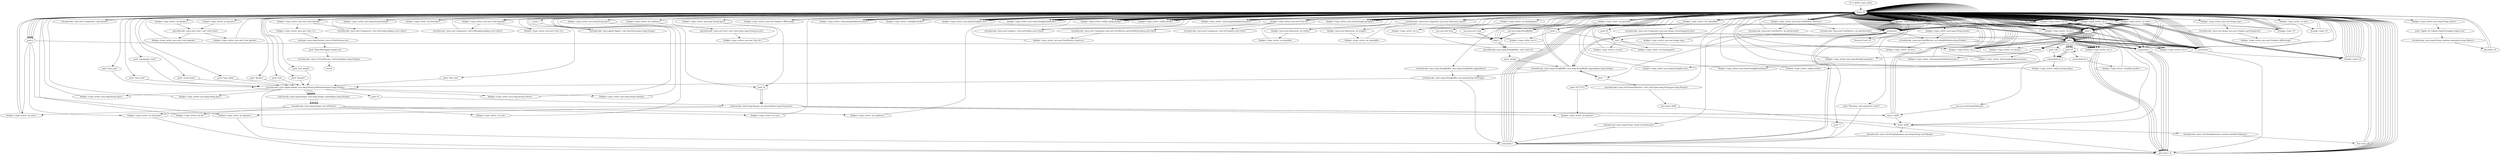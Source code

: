 digraph "" {
    "r0 := @this: type_writer"
    "load.r r0"
    "r0 := @this: type_writer"->"load.r r0";
    "load.r r0"->"load.r r0";
    "push \"bgcolor\""
    "load.r r0"->"push \"bgcolor\"";
    "virtualinvoke <java.applet.Applet: java.lang.String getParameter(java.lang.String)>"
    "push \"bgcolor\""->"virtualinvoke <java.applet.Applet: java.lang.String getParameter(java.lang.String)>";
    "fieldput <type_writer: java.lang.String bgcs>"
    "virtualinvoke <java.applet.Applet: java.lang.String getParameter(java.lang.String)>"->"fieldput <type_writer: java.lang.String bgcs>";
    "fieldput <type_writer: java.lang.String bgcs>"->"load.r r0";
    "load.r r0"->"load.r r0";
    "fieldget <type_writer: java.lang.String bgcs>"
    "load.r r0"->"fieldget <type_writer: java.lang.String bgcs>";
    "push 16"
    "fieldget <type_writer: java.lang.String bgcs>"->"push 16";
    "staticinvoke <java.lang.Integer: int parseInt(java.lang.String,int)>"
    "push 16"->"staticinvoke <java.lang.Integer: int parseInt(java.lang.String,int)>";
    "fieldput <type_writer: int bgcolor>"
    "staticinvoke <java.lang.Integer: int parseInt(java.lang.String,int)>"->"fieldput <type_writer: int bgcolor>";
    "goto load.r r0"
    "fieldput <type_writer: int bgcolor>"->"goto load.r r0";
    "goto load.r r0"->"load.r r0";
    "new java.awt.Color"
    "load.r r0"->"new java.awt.Color";
    "dup1.r"
    "new java.awt.Color"->"dup1.r";
    "dup1.r"->"load.r r0";
    "fieldget <type_writer: int bgcolor>"
    "load.r r0"->"fieldget <type_writer: int bgcolor>";
    "specialinvoke <java.awt.Color: void <init>(int)>"
    "fieldget <type_writer: int bgcolor>"->"specialinvoke <java.awt.Color: void <init>(int)>";
    "fieldput <type_writer: java.awt.Color bgrenk>"
    "specialinvoke <java.awt.Color: void <init>(int)>"->"fieldput <type_writer: java.awt.Color bgrenk>";
    "fieldput <type_writer: java.awt.Color bgrenk>"->"load.r r0";
    "load.r r0"->"load.r r0";
    "fieldget <type_writer: java.awt.Color bgrenk>"
    "load.r r0"->"fieldget <type_writer: java.awt.Color bgrenk>";
    "virtualinvoke <java.awt.Component: void setBackground(java.awt.Color)>"
    "fieldget <type_writer: java.awt.Color bgrenk>"->"virtualinvoke <java.awt.Component: void setBackground(java.awt.Color)>";
    "virtualinvoke <java.awt.Component: void setBackground(java.awt.Color)>"->"load.r r0";
    "virtualinvoke <java.awt.Component: void show()>"
    "load.r r0"->"virtualinvoke <java.awt.Component: void show()>";
    "virtualinvoke <java.awt.Component: void show()>"->"load.r r0";
    "push \"\""
    "load.r r0"->"push \"\"";
    "virtualinvoke <java.applet.Applet: void showStatus(java.lang.String)>"
    "push \"\""->"virtualinvoke <java.applet.Applet: void showStatus(java.lang.String)>";
    "virtualinvoke <java.applet.Applet: void showStatus(java.lang.String)>"->"load.r r0";
    "load.r r0"->"load.r r0";
    "push \"scroll_delay\""
    "load.r r0"->"push \"scroll_delay\"";
    "push \"scroll_delay\""->"virtualinvoke <java.applet.Applet: java.lang.String getParameter(java.lang.String)>";
    "staticinvoke <java.lang.Integer: java.lang.Integer valueOf(java.lang.String)>"
    "virtualinvoke <java.applet.Applet: java.lang.String getParameter(java.lang.String)>"->"staticinvoke <java.lang.Integer: java.lang.Integer valueOf(java.lang.String)>";
    "virtualinvoke <java.lang.Integer: int intValue()>"
    "staticinvoke <java.lang.Integer: java.lang.Integer valueOf(java.lang.String)>"->"virtualinvoke <java.lang.Integer: int intValue()>";
    "fieldput <type_writer: int dt>"
    "virtualinvoke <java.lang.Integer: int intValue()>"->"fieldput <type_writer: int dt>";
    "fieldput <type_writer: int dt>"->"load.r r0";
    "load.r r0"->"load.r r0";
    "push \"type_delay\""
    "load.r r0"->"push \"type_delay\"";
    "push \"type_delay\""->"virtualinvoke <java.applet.Applet: java.lang.String getParameter(java.lang.String)>";
    "virtualinvoke <java.applet.Applet: java.lang.String getParameter(java.lang.String)>"->"staticinvoke <java.lang.Integer: java.lang.Integer valueOf(java.lang.String)>";
    "staticinvoke <java.lang.Integer: java.lang.Integer valueOf(java.lang.String)>"->"virtualinvoke <java.lang.Integer: int intValue()>";
    "fieldput <type_writer: int tyd>"
    "virtualinvoke <java.lang.Integer: int intValue()>"->"fieldput <type_writer: int tyd>";
    "fieldput <type_writer: int tyd>"->"load.r r0";
    "load.r r0"->"load.r r0";
    "push \"fgcolor\""
    "load.r r0"->"push \"fgcolor\"";
    "push \"fgcolor\""->"virtualinvoke <java.applet.Applet: java.lang.String getParameter(java.lang.String)>";
    "fieldput <type_writer: java.lang.String fgcs>"
    "virtualinvoke <java.applet.Applet: java.lang.String getParameter(java.lang.String)>"->"fieldput <type_writer: java.lang.String fgcs>";
    "fieldput <type_writer: java.lang.String fgcs>"->"load.r r0";
    "load.r r0"->"load.r r0";
    "push \"info\""
    "load.r r0"->"push \"info\"";
    "push \"info\""->"virtualinvoke <java.applet.Applet: java.lang.String getParameter(java.lang.String)>";
    "fieldput <type_writer: java.lang.String infostr>"
    "virtualinvoke <java.applet.Applet: java.lang.String getParameter(java.lang.String)>"->"fieldput <type_writer: java.lang.String infostr>";
    "fieldput <type_writer: java.lang.String infostr>"->"load.r r0";
    "load.r r0"->"load.r r0";
    "fieldget <type_writer: java.lang.String fgcs>"
    "load.r r0"->"fieldget <type_writer: java.lang.String fgcs>";
    "fieldget <type_writer: java.lang.String fgcs>"->"push 16";
    "push 16"->"staticinvoke <java.lang.Integer: int parseInt(java.lang.String,int)>";
    "fieldput <type_writer: int fgcolor>"
    "staticinvoke <java.lang.Integer: int parseInt(java.lang.String,int)>"->"fieldput <type_writer: int fgcolor>";
    "fieldput <type_writer: int fgcolor>"->"goto load.r r0";
    "goto load.r r0"->"load.r r0";
    "load.r r0"->"new java.awt.Color";
    "new java.awt.Color"->"dup1.r";
    "dup1.r"->"load.r r0";
    "fieldget <type_writer: int fgcolor>"
    "load.r r0"->"fieldget <type_writer: int fgcolor>";
    "fieldget <type_writer: int fgcolor>"->"specialinvoke <java.awt.Color: void <init>(int)>";
    "fieldput <type_writer: java.awt.Color fgrenk>"
    "specialinvoke <java.awt.Color: void <init>(int)>"->"fieldput <type_writer: java.awt.Color fgrenk>";
    "fieldput <type_writer: java.awt.Color fgrenk>"->"load.r r0";
    "load.r r0"->"load.r r0";
    "fieldget <type_writer: java.awt.Color fgrenk>"
    "load.r r0"->"fieldget <type_writer: java.awt.Color fgrenk>";
    "virtualinvoke <java.awt.Component: void setForeground(java.awt.Color)>"
    "fieldget <type_writer: java.awt.Color fgrenk>"->"virtualinvoke <java.awt.Component: void setForeground(java.awt.Color)>";
    "virtualinvoke <java.awt.Component: void setForeground(java.awt.Color)>"->"load.r r0";
    "push 0"
    "load.r r0"->"push 0";
    "fieldput <type_writer: int adet>"
    "push 0"->"fieldput <type_writer: int adet>";
    "fieldput <type_writer: int adet>"->"load.r r0";
    "push 5"
    "load.r r0"->"push 5";
    "fieldput <type_writer: int x>"
    "push 5"->"fieldput <type_writer: int x>";
    "fieldput <type_writer: int x>"->"load.r r0";
    "load.r r0"->"load.r r0";
    "push \"line_height\""
    "load.r r0"->"push \"line_height\"";
    "push \"line_height\""->"virtualinvoke <java.applet.Applet: java.lang.String getParameter(java.lang.String)>";
    "virtualinvoke <java.applet.Applet: java.lang.String getParameter(java.lang.String)>"->"staticinvoke <java.lang.Integer: java.lang.Integer valueOf(java.lang.String)>";
    "staticinvoke <java.lang.Integer: java.lang.Integer valueOf(java.lang.String)>"->"virtualinvoke <java.lang.Integer: int intValue()>";
    "fieldput <type_writer: int ara>"
    "virtualinvoke <java.lang.Integer: int intValue()>"->"fieldput <type_writer: int ara>";
    "fieldput <type_writer: int ara>"->"load.r r0";
    "load.r r0"->"load.r r0";
    "push \"font_size\""
    "load.r r0"->"push \"font_size\"";
    "push \"font_size\""->"virtualinvoke <java.applet.Applet: java.lang.String getParameter(java.lang.String)>";
    "virtualinvoke <java.applet.Applet: java.lang.String getParameter(java.lang.String)>"->"staticinvoke <java.lang.Integer: java.lang.Integer valueOf(java.lang.String)>";
    "staticinvoke <java.lang.Integer: java.lang.Integer valueOf(java.lang.String)>"->"virtualinvoke <java.lang.Integer: int intValue()>";
    "fieldput <type_writer: int yaziboyu>"
    "virtualinvoke <java.lang.Integer: int intValue()>"->"fieldput <type_writer: int yaziboyu>";
    "fieldput <type_writer: int yaziboyu>"->"load.r r0";
    "load.r r0"->"load.r r0";
    "push \"font_type\""
    "load.r r0"->"push \"font_type\"";
    "push \"font_type\""->"virtualinvoke <java.applet.Applet: java.lang.String getParameter(java.lang.String)>";
    "fieldput <type_writer: java.lang.String fonttipi>"
    "virtualinvoke <java.applet.Applet: java.lang.String getParameter(java.lang.String)>"->"fieldput <type_writer: java.lang.String fonttipi>";
    "fieldput <type_writer: java.lang.String fonttipi>"->"load.r r0";
    "load.r r0"->"load.r r0";
    "push \"font_style\""
    "load.r r0"->"push \"font_style\"";
    "push \"font_style\""->"virtualinvoke <java.applet.Applet: java.lang.String getParameter(java.lang.String)>";
    "push 10"
    "virtualinvoke <java.applet.Applet: java.lang.String getParameter(java.lang.String)>"->"push 10";
    "push 10"->"staticinvoke <java.lang.Integer: int parseInt(java.lang.String,int)>";
    "fieldput <type_writer: int fontstyle>"
    "staticinvoke <java.lang.Integer: int parseInt(java.lang.String,int)>"->"fieldput <type_writer: int fontstyle>";
    "fieldput <type_writer: int fontstyle>"->"goto load.r r0";
    "goto load.r r0"->"load.r r0";
    "new java.awt.Font"
    "load.r r0"->"new java.awt.Font";
    "new java.awt.Font"->"dup1.r";
    "dup1.r"->"load.r r0";
    "fieldget <type_writer: java.lang.String fonttipi>"
    "load.r r0"->"fieldget <type_writer: java.lang.String fonttipi>";
    "fieldget <type_writer: java.lang.String fonttipi>"->"load.r r0";
    "fieldget <type_writer: int fontstyle>"
    "load.r r0"->"fieldget <type_writer: int fontstyle>";
    "fieldget <type_writer: int fontstyle>"->"load.r r0";
    "fieldget <type_writer: int yaziboyu>"
    "load.r r0"->"fieldget <type_writer: int yaziboyu>";
    "specialinvoke <java.awt.Font: void <init>(java.lang.String,int,int)>"
    "fieldget <type_writer: int yaziboyu>"->"specialinvoke <java.awt.Font: void <init>(java.lang.String,int,int)>";
    "fieldput <type_writer: java.awt.Font nf>"
    "specialinvoke <java.awt.Font: void <init>(java.lang.String,int,int)>"->"fieldput <type_writer: java.awt.Font nf>";
    "fieldput <type_writer: java.awt.Font nf>"->"load.r r0";
    "load.r r0"->"load.r r0";
    "load.r r0"->"load.r r0";
    "fieldget <type_writer: java.awt.Font nf>"
    "load.r r0"->"fieldget <type_writer: java.awt.Font nf>";
    "virtualinvoke <java.awt.Component: java.awt.FontMetrics getFontMetrics(java.awt.Font)>"
    "fieldget <type_writer: java.awt.Font nf>"->"virtualinvoke <java.awt.Component: java.awt.FontMetrics getFontMetrics(java.awt.Font)>";
    "fieldput <type_writer: java.awt.FontMetrics fmetrics>"
    "virtualinvoke <java.awt.Component: java.awt.FontMetrics getFontMetrics(java.awt.Font)>"->"fieldput <type_writer: java.awt.FontMetrics fmetrics>";
    "fieldput <type_writer: java.awt.FontMetrics fmetrics>"->"load.r r0";
    "load.r r0"->"load.r r0";
    "virtualinvoke <java.awt.Component: java.awt.Dimension size()>"
    "load.r r0"->"virtualinvoke <java.awt.Component: java.awt.Dimension size()>";
    "fieldget <java.awt.Dimension: int width>"
    "virtualinvoke <java.awt.Component: java.awt.Dimension size()>"->"fieldget <java.awt.Dimension: int width>";
    "fieldput <type_writer: int genislik>"
    "fieldget <java.awt.Dimension: int width>"->"fieldput <type_writer: int genislik>";
    "fieldput <type_writer: int genislik>"->"load.r r0";
    "load.r r0"->"load.r r0";
    "load.r r0"->"virtualinvoke <java.awt.Component: java.awt.Dimension size()>";
    "fieldget <java.awt.Dimension: int height>"
    "virtualinvoke <java.awt.Component: java.awt.Dimension size()>"->"fieldget <java.awt.Dimension: int height>";
    "fieldput <type_writer: int yukseklik>"
    "fieldget <java.awt.Dimension: int height>"->"fieldput <type_writer: int yukseklik>";
    "fieldput <type_writer: int yukseklik>"->"load.r r0";
    "load.r r0"->"load.r r0";
    "fieldget <type_writer: int genislik>"
    "load.r r0"->"fieldget <type_writer: int genislik>";
    "fieldget <type_writer: int genislik>"->"push 5";
    "sub.i"
    "push 5"->"sub.i";
    "fieldput <type_writer: int kul>"
    "sub.i"->"fieldput <type_writer: int kul>";
    "fieldput <type_writer: int kul>"->"load.r r0";
    "load.r r0"->"load.r r0";
    "push \"paragraph_count\""
    "load.r r0"->"push \"paragraph_count\"";
    "push \"paragraph_count\""->"virtualinvoke <java.applet.Applet: java.lang.String getParameter(java.lang.String)>";
    "virtualinvoke <java.applet.Applet: java.lang.String getParameter(java.lang.String)>"->"staticinvoke <java.lang.Integer: java.lang.Integer valueOf(java.lang.String)>";
    "staticinvoke <java.lang.Integer: java.lang.Integer valueOf(java.lang.String)>"->"virtualinvoke <java.lang.Integer: int intValue()>";
    "virtualinvoke <java.lang.Integer: int intValue()>"->"fieldput <type_writer: int adet>";
    "fieldput <type_writer: int adet>"->"load.r r0";
    "load.r r0"->"load.r r0";
    "fieldget <type_writer: int adet>"
    "load.r r0"->"fieldget <type_writer: int adet>";
    "push 1"
    "fieldget <type_writer: int adet>"->"push 1";
    "add.i"
    "push 1"->"add.i";
    "newarray"
    "add.i"->"newarray";
    "fieldput <type_writer: java.lang.String[] paragraf>"
    "newarray"->"fieldput <type_writer: java.lang.String[] paragraf>";
    "fieldput <type_writer: java.lang.String[] paragraf>"->"load.r r0";
    "load.r r0"->"load.r r0";
    "load.r r0"->"fieldget <type_writer: int adet>";
    "fieldget <type_writer: int adet>"->"push 1";
    "push 1"->"add.i";
    "push 50"
    "add.i"->"push 50";
    "newmultiarray 2"
    "push 50"->"newmultiarray 2";
    "fieldput <type_writer: java.lang.String[][] satir>"
    "newmultiarray 2"->"fieldput <type_writer: java.lang.String[][] satir>";
    "fieldput <type_writer: java.lang.String[][] satir>"->"load.r r0";
    "load.r r0"->"load.r r0";
    "load.r r0"->"fieldget <type_writer: int adet>";
    "fieldget <type_writer: int adet>"->"push 1";
    "push 1"->"add.i";
    "push 150"
    "add.i"->"push 150";
    "push 150"->"newmultiarray 2";
    "fieldput <type_writer: java.lang.String[][] kelimeler>"
    "newmultiarray 2"->"fieldput <type_writer: java.lang.String[][] kelimeler>";
    "fieldput <type_writer: java.lang.String[][] kelimeler>"->"load.r r0";
    "load.r r0"->"load.r r0";
    "load.r r0"->"fieldget <type_writer: int adet>";
    "fieldget <type_writer: int adet>"->"push 1";
    "push 1"->"add.i";
    "add.i"->"push 50";
    "push 50"->"newmultiarray 2";
    "fieldput <type_writer: int[][] metrik>"
    "newmultiarray 2"->"fieldput <type_writer: int[][] metrik>";
    "fieldput <type_writer: int[][] metrik>"->"load.r r0";
    "load.r r0"->"load.r r0";
    "load.r r0"->"fieldget <type_writer: int adet>";
    "fieldget <type_writer: int adet>"->"push 1";
    "push 1"->"add.i";
    "add.i"->"push 50";
    "push 50"->"newmultiarray 2";
    "fieldput <type_writer: int[][] satirgenisligi>"
    "newmultiarray 2"->"fieldput <type_writer: int[][] satirgenisligi>";
    "fieldput <type_writer: int[][] satirgenisligi>"->"load.r r0";
    "load.r r0"->"load.r r0";
    "load.r r0"->"fieldget <type_writer: int adet>";
    "fieldget <type_writer: int adet>"->"push 1";
    "push 1"->"add.i";
    "add.i"->"newarray";
    "fieldput <type_writer: int[] paragraftakikelimesayisi>"
    "newarray"->"fieldput <type_writer: int[] paragraftakikelimesayisi>";
    "fieldput <type_writer: int[] paragraftakikelimesayisi>"->"load.r r0";
    "load.r r0"->"load.r r0";
    "load.r r0"->"fieldget <type_writer: int adet>";
    "fieldget <type_writer: int adet>"->"push 1";
    "push 1"->"add.i";
    "add.i"->"push 50";
    "push 50"->"push 50";
    "newmultiarray 3"
    "push 50"->"newmultiarray 3";
    "fieldput <type_writer: char[][][] harfler>"
    "newmultiarray 3"->"fieldput <type_writer: char[][][] harfler>";
    "fieldput <type_writer: char[][][] harfler>"->"load.r r0";
    "load.r r0"->"load.r r0";
    "load.r r0"->"fieldget <type_writer: int adet>";
    "fieldget <type_writer: int adet>"->"push 1";
    "push 1"->"add.i";
    "add.i"->"newarray";
    "fieldput <type_writer: int[] paragraftakisatirsayisi>"
    "newarray"->"fieldput <type_writer: int[] paragraftakisatirsayisi>";
    "fieldput <type_writer: int[] paragraftakisatirsayisi>"->"load.r r0";
    "load.r r0"->"push 1";
    "fieldput <type_writer: int i>"
    "push 1"->"fieldput <type_writer: int i>";
    "fieldput <type_writer: int i>"->"goto load.r r0";
    "goto load.r r0"->"load.r r0";
    "fieldget <type_writer: int i>"
    "load.r r0"->"fieldget <type_writer: int i>";
    "fieldget <type_writer: int i>"->"load.r r0";
    "load.r r0"->"fieldget <type_writer: int adet>";
    "ifcmple.i load.r r0"
    "fieldget <type_writer: int adet>"->"ifcmple.i load.r r0";
    "ifcmple.i load.r r0"->"load.r r0";
    "load.r r0"->"push 1";
    "push 1"->"fieldput <type_writer: int i>";
    "fieldput <type_writer: int i>"->"goto load.r r0";
    "goto load.r r0"->"load.r r0";
    "load.r r0"->"fieldget <type_writer: int i>";
    "fieldget <type_writer: int i>"->"load.r r0";
    "load.r r0"->"fieldget <type_writer: int adet>";
    "fieldget <type_writer: int adet>"->"ifcmple.i load.r r0";
    "ifcmple.i load.r r0"->"load.r r0";
    "load.r r0"->"load.r r0";
    "fieldget <type_writer: java.awt.FontMetrics fmetrics>"
    "load.r r0"->"fieldget <type_writer: java.awt.FontMetrics fmetrics>";
    "fieldget <type_writer: java.awt.FontMetrics fmetrics>"->"load.r r0";
    "fieldget <type_writer: java.lang.String bosluk>"
    "load.r r0"->"fieldget <type_writer: java.lang.String bosluk>";
    "virtualinvoke <java.awt.FontMetrics: int stringWidth(java.lang.String)>"
    "fieldget <type_writer: java.lang.String bosluk>"->"virtualinvoke <java.awt.FontMetrics: int stringWidth(java.lang.String)>";
    "fieldput <type_writer: int bos>"
    "virtualinvoke <java.awt.FontMetrics: int stringWidth(java.lang.String)>"->"fieldput <type_writer: int bos>";
    "fieldput <type_writer: int bos>"->"load.r r0";
    "load.r r0"->"push 1";
    "push 1"->"fieldput <type_writer: int i>";
    "fieldput <type_writer: int i>"->"goto load.r r0";
    "goto load.r r0"->"load.r r0";
    "load.r r0"->"fieldget <type_writer: int i>";
    "fieldget <type_writer: int i>"->"load.r r0";
    "load.r r0"->"fieldget <type_writer: int adet>";
    "fieldget <type_writer: int adet>"->"ifcmple.i load.r r0";
    "ifcmple.i load.r r0"->"load.r r0";
    "load.r r0"->"push 1";
    "push 1"->"fieldput <type_writer: int i>";
    "fieldput <type_writer: int i>"->"goto load.r r0";
    "goto load.r r0"->"load.r r0";
    "load.r r0"->"fieldget <type_writer: int i>";
    "fieldget <type_writer: int i>"->"load.r r0";
    "load.r r0"->"fieldget <type_writer: int adet>";
    "fieldget <type_writer: int adet>"->"ifcmple.i load.r r0";
    "ifcmple.i load.r r0"->"load.r r0";
    "load.r r0"->"load.r r0";
    "fieldget <type_writer: int yukseklik>"
    "load.r r0"->"fieldget <type_writer: int yukseklik>";
    "push 20"
    "fieldget <type_writer: int yukseklik>"->"push 20";
    "push 20"->"sub.i";
    "fieldput <type_writer: int basilanpixel>"
    "sub.i"->"fieldput <type_writer: int basilanpixel>";
    "fieldput <type_writer: int basilanpixel>"->"load.r r0";
    "load.r r0"->"load.r r0";
    "fieldget <type_writer: int basilanpixel>"
    "load.r r0"->"fieldget <type_writer: int basilanpixel>";
    "fieldput <type_writer: int y>"
    "fieldget <type_writer: int basilanpixel>"->"fieldput <type_writer: int y>";
    "fieldput <type_writer: int y>"->"load.r r0";
    "load.r r0"->"load.r r0";
    "load.r r0"->"load.r r0";
    "load.r r0"->"fieldget <type_writer: int genislik>";
    "fieldget <type_writer: int genislik>"->"load.r r0";
    "load.r r0"->"fieldget <type_writer: int yukseklik>";
    "virtualinvoke <java.awt.Component: java.awt.Image createImage(int,int)>"
    "fieldget <type_writer: int yukseklik>"->"virtualinvoke <java.awt.Component: java.awt.Image createImage(int,int)>";
    "fieldput <type_writer: java.awt.Image img>"
    "virtualinvoke <java.awt.Component: java.awt.Image createImage(int,int)>"->"fieldput <type_writer: java.awt.Image img>";
    "fieldput <type_writer: java.awt.Image img>"->"load.r r0";
    "load.r r0"->"load.r r0";
    "fieldget <type_writer: java.awt.Image img>"
    "load.r r0"->"fieldget <type_writer: java.awt.Image img>";
    "virtualinvoke <java.awt.Image: java.awt.Graphics getGraphics()>"
    "fieldget <type_writer: java.awt.Image img>"->"virtualinvoke <java.awt.Image: java.awt.Graphics getGraphics()>";
    "fieldput <type_writer: java.awt.Graphics offScreeng>"
    "virtualinvoke <java.awt.Image: java.awt.Graphics getGraphics()>"->"fieldput <type_writer: java.awt.Graphics offScreeng>";
    "fieldput <type_writer: java.awt.Graphics offScreeng>"->"load.r r0";
    "fieldget <type_writer: java.awt.Graphics offScreeng>"
    "load.r r0"->"fieldget <type_writer: java.awt.Graphics offScreeng>";
    "fieldget <type_writer: java.awt.Graphics offScreeng>"->"load.r r0";
    "load.r r0"->"fieldget <type_writer: java.awt.Font nf>";
    "virtualinvoke <java.awt.Graphics: void setFont(java.awt.Font)>"
    "fieldget <type_writer: java.awt.Font nf>"->"virtualinvoke <java.awt.Graphics: void setFont(java.awt.Font)>";
    "virtualinvoke <java.awt.Graphics: void setFont(java.awt.Font)>"->"load.r r0";
    "load.r r0"->"load.r r0";
    "load.r r0"->"fieldget <type_writer: java.awt.Font nf>";
    "virtualinvoke <java.awt.Component: void setFont(java.awt.Font)>"
    "fieldget <type_writer: java.awt.Font nf>"->"virtualinvoke <java.awt.Component: void setFont(java.awt.Font)>";
    "virtualinvoke <java.awt.Component: void setFont(java.awt.Font)>"->"load.r r0";
    "load.r r0"->"push 1";
    "push 1"->"fieldput <type_writer: int i>";
    "fieldput <type_writer: int i>"->"load.r r0";
    "load.r r0"->"push 0";
    "fieldput <type_writer: int j>"
    "push 0"->"fieldput <type_writer: int j>";
    "fieldput <type_writer: int j>"->"load.r r0";
    "load.r r0"->"load.r r0";
    "load.r r0"->"fieldget <type_writer: java.awt.FontMetrics fmetrics>";
    "virtualinvoke <java.awt.FontMetrics: int getAscent()>"
    "fieldget <type_writer: java.awt.FontMetrics fmetrics>"->"virtualinvoke <java.awt.FontMetrics: int getAscent()>";
    "virtualinvoke <java.awt.FontMetrics: int getAscent()>"->"load.r r0";
    "load.r r0"->"fieldget <type_writer: java.awt.FontMetrics fmetrics>";
    "virtualinvoke <java.awt.FontMetrics: int getDescent()>"
    "fieldget <type_writer: java.awt.FontMetrics fmetrics>"->"virtualinvoke <java.awt.FontMetrics: int getDescent()>";
    "virtualinvoke <java.awt.FontMetrics: int getDescent()>"->"add.i";
    "fieldput <type_writer: int yboyu>"
    "add.i"->"fieldput <type_writer: int yboyu>";
    "fieldput <type_writer: int yboyu>"->"load.r r0";
    "load.r r0"->"load.r r0";
    "load.r r0"->"fieldget <type_writer: java.awt.Color bgrenk>";
    "fieldput <type_writer: java.awt.Color c2>"
    "fieldget <type_writer: java.awt.Color bgrenk>"->"fieldput <type_writer: java.awt.Color c2>";
    "fieldput <type_writer: java.awt.Color c2>"->"load.r r0";
    "load.r r0"->"load.r r0";
    "load.r r0"->"fieldget <type_writer: java.awt.Color fgrenk>";
    "fieldput <type_writer: java.awt.Color c1>"
    "fieldget <type_writer: java.awt.Color fgrenk>"->"fieldput <type_writer: java.awt.Color c1>";
    "staticget <java.lang.System: java.io.PrintStream out>"
    "fieldput <type_writer: java.awt.Color c1>"->"staticget <java.lang.System: java.io.PrintStream out>";
    "push \"http://freeapplet.tripod.com\""
    "staticget <java.lang.System: java.io.PrintStream out>"->"push \"http://freeapplet.tripod.com\"";
    "virtualinvoke <java.io.PrintStream: void println(java.lang.String)>"
    "push \"http://freeapplet.tripod.com\""->"virtualinvoke <java.io.PrintStream: void println(java.lang.String)>";
    "return"
    "virtualinvoke <java.io.PrintStream: void println(java.lang.String)>"->"return";
    "ifcmple.i load.r r0"->"load.r r0";
    "load.r r0"->"push 1";
    "fieldput <type_writer: int k>"
    "push 1"->"fieldput <type_writer: int k>";
    "fieldput <type_writer: int k>"->"goto load.r r0";
    "goto load.r r0"->"load.r r0";
    "fieldget <type_writer: int k>"
    "load.r r0"->"fieldget <type_writer: int k>";
    "fieldget <type_writer: int k>"->"load.r r0";
    "fieldget <type_writer: int[] paragraftakisatirsayisi>"
    "load.r r0"->"fieldget <type_writer: int[] paragraftakisatirsayisi>";
    "fieldget <type_writer: int[] paragraftakisatirsayisi>"->"load.r r0";
    "load.r r0"->"fieldget <type_writer: int i>";
    "arrayread.i"
    "fieldget <type_writer: int i>"->"arrayread.i";
    "arrayread.i"->"ifcmple.i load.r r0";
    "ifcmple.i load.r r0"->"load.r r0";
    "load.r r0"->"load.r r0";
    "load.r r0"->"fieldget <type_writer: int i>";
    "fieldget <type_writer: int i>"->"push 1";
    "push 1"->"add.i";
    "add.i"->"fieldput <type_writer: int i>";
    "ifcmple.i load.r r0"->"load.r r0";
    "fieldget <type_writer: char[][][] harfler>"
    "load.r r0"->"fieldget <type_writer: char[][][] harfler>";
    "fieldget <type_writer: char[][][] harfler>"->"load.r r0";
    "load.r r0"->"fieldget <type_writer: int i>";
    "arrayread.r"
    "fieldget <type_writer: int i>"->"arrayread.r";
    "arrayread.r"->"load.r r0";
    "load.r r0"->"fieldget <type_writer: int k>";
    "fieldget <type_writer: int k>"->"load.r r0";
    "fieldget <type_writer: java.lang.String[][] satir>"
    "load.r r0"->"fieldget <type_writer: java.lang.String[][] satir>";
    "fieldget <type_writer: java.lang.String[][] satir>"->"load.r r0";
    "load.r r0"->"fieldget <type_writer: int i>";
    "fieldget <type_writer: int i>"->"arrayread.r";
    "arrayread.r"->"load.r r0";
    "load.r r0"->"fieldget <type_writer: int k>";
    "fieldget <type_writer: int k>"->"arrayread.r";
    "virtualinvoke <java.lang.String: char[] toCharArray()>"
    "arrayread.r"->"virtualinvoke <java.lang.String: char[] toCharArray()>";
    "arraywrite.r"
    "virtualinvoke <java.lang.String: char[] toCharArray()>"->"arraywrite.r";
    "arraywrite.r"->"load.r r0";
    "load.r r0"->"load.r r0";
    "load.r r0"->"fieldget <type_writer: int k>";
    "fieldget <type_writer: int k>"->"push 1";
    "push 1"->"add.i";
    "add.i"->"fieldput <type_writer: int k>";
    "ifcmple.i load.r r0"->"load.r r0";
    "load.r r0"->"push 1";
    "push 1"->"fieldput <type_writer: int k>";
    "fieldput <type_writer: int k>"->"load.r r0";
    "load.r r0"->"push 1";
    "push 1"->"fieldput <type_writer: int j>";
    "fieldput <type_writer: int j>"->"load.r r0";
    "load.r r0"->"fieldget <type_writer: java.lang.String[][] satir>";
    "fieldget <type_writer: java.lang.String[][] satir>"->"load.r r0";
    "load.r r0"->"fieldget <type_writer: int i>";
    "fieldget <type_writer: int i>"->"arrayread.r";
    "arrayread.r"->"load.r r0";
    "load.r r0"->"fieldget <type_writer: int k>";
    "fieldget <type_writer: int k>"->"load.r r0";
    "fieldget <type_writer: java.lang.String[][] kelimeler>"
    "load.r r0"->"fieldget <type_writer: java.lang.String[][] kelimeler>";
    "fieldget <type_writer: java.lang.String[][] kelimeler>"->"load.r r0";
    "load.r r0"->"fieldget <type_writer: int i>";
    "fieldget <type_writer: int i>"->"arrayread.r";
    "arrayread.r"->"load.r r0";
    "fieldget <type_writer: int j>"
    "load.r r0"->"fieldget <type_writer: int j>";
    "fieldget <type_writer: int j>"->"arrayread.r";
    "arrayread.r"->"arraywrite.r";
    "arraywrite.r"->"load.r r0";
    "fieldget <type_writer: int[][] satirgenisligi>"
    "load.r r0"->"fieldget <type_writer: int[][] satirgenisligi>";
    "fieldget <type_writer: int[][] satirgenisligi>"->"load.r r0";
    "load.r r0"->"fieldget <type_writer: int i>";
    "fieldget <type_writer: int i>"->"arrayread.r";
    "arrayread.r"->"load.r r0";
    "load.r r0"->"fieldget <type_writer: int k>";
    "fieldget <type_writer: int k>"->"load.r r0";
    "load.r r0"->"fieldget <type_writer: int[][] satirgenisligi>";
    "fieldget <type_writer: int[][] satirgenisligi>"->"load.r r0";
    "load.r r0"->"fieldget <type_writer: int i>";
    "fieldget <type_writer: int i>"->"arrayread.r";
    "arrayread.r"->"load.r r0";
    "load.r r0"->"fieldget <type_writer: int k>";
    "fieldget <type_writer: int k>"->"arrayread.i";
    "arrayread.i"->"load.r r0";
    "fieldget <type_writer: int[][] metrik>"
    "load.r r0"->"fieldget <type_writer: int[][] metrik>";
    "fieldget <type_writer: int[][] metrik>"->"load.r r0";
    "load.r r0"->"fieldget <type_writer: int i>";
    "fieldget <type_writer: int i>"->"arrayread.r";
    "arrayread.r"->"load.r r0";
    "load.r r0"->"fieldget <type_writer: int j>";
    "fieldget <type_writer: int j>"->"arrayread.i";
    "arrayread.i"->"add.i";
    "arraywrite.i"
    "add.i"->"arraywrite.i";
    "arraywrite.i"->"load.r r0";
    "load.r r0"->"fieldget <type_writer: int[][] satirgenisligi>";
    "fieldget <type_writer: int[][] satirgenisligi>"->"load.r r0";
    "load.r r0"->"fieldget <type_writer: int i>";
    "fieldget <type_writer: int i>"->"arrayread.r";
    "arrayread.r"->"load.r r0";
    "load.r r0"->"fieldget <type_writer: int k>";
    "fieldget <type_writer: int k>"->"arrayread.i";
    "arrayread.i"->"load.r r0";
    "fieldget <type_writer: int bos>"
    "load.r r0"->"fieldget <type_writer: int bos>";
    "fieldget <type_writer: int bos>"->"add.i";
    "add.i"->"load.r r0";
    "load.r r0"->"fieldget <type_writer: int[][] metrik>";
    "fieldget <type_writer: int[][] metrik>"->"load.r r0";
    "load.r r0"->"fieldget <type_writer: int i>";
    "fieldget <type_writer: int i>"->"arrayread.r";
    "arrayread.r"->"load.r r0";
    "load.r r0"->"fieldget <type_writer: int j>";
    "fieldget <type_writer: int j>"->"push 1";
    "push 1"->"add.i";
    "add.i"->"arrayread.i";
    "arrayread.i"->"add.i";
    "add.i"->"load.r r0";
    "fieldget <type_writer: int kul>"
    "load.r r0"->"fieldget <type_writer: int kul>";
    "ifcmpgt.i load.r r0"
    "fieldget <type_writer: int kul>"->"ifcmpgt.i load.r r0";
    "ifcmpgt.i load.r r0"->"load.r r0";
    "load.r r0"->"load.r r0";
    "load.r r0"->"fieldget <type_writer: int j>";
    "fieldget <type_writer: int j>"->"push 1";
    "push 1"->"add.i";
    "add.i"->"fieldput <type_writer: int j>";
    "fieldput <type_writer: int j>"->"load.r r0";
    "fieldget <type_writer: int[] paragraftakikelimesayisi>"
    "load.r r0"->"fieldget <type_writer: int[] paragraftakikelimesayisi>";
    "fieldget <type_writer: int[] paragraftakikelimesayisi>"->"load.r r0";
    "load.r r0"->"fieldget <type_writer: int i>";
    "fieldget <type_writer: int i>"->"arrayread.i";
    "arrayread.i"->"load.r r0";
    "load.r r0"->"fieldget <type_writer: int j>";
    "ifcmpge.i load.r r0"
    "fieldget <type_writer: int j>"->"ifcmpge.i load.r r0";
    "ifcmpge.i load.r r0"->"load.r r0";
    "load.r r0"->"fieldget <type_writer: int[] paragraftakisatirsayisi>";
    "fieldget <type_writer: int[] paragraftakisatirsayisi>"->"load.r r0";
    "load.r r0"->"fieldget <type_writer: int i>";
    "fieldget <type_writer: int i>"->"load.r r0";
    "load.r r0"->"fieldget <type_writer: int k>";
    "fieldget <type_writer: int k>"->"arraywrite.i";
    "arraywrite.i"->"goto load.r r0";
    "goto load.r r0"->"load.r r0";
    "load.r r0"->"load.r r0";
    "load.r r0"->"fieldget <type_writer: int i>";
    "fieldget <type_writer: int i>"->"push 1";
    "push 1"->"add.i";
    "add.i"->"fieldput <type_writer: int i>";
    "ifcmpge.i load.r r0"->"load.r r0";
    "load.r r0"->"fieldget <type_writer: java.lang.String[][] satir>";
    "fieldget <type_writer: java.lang.String[][] satir>"->"load.r r0";
    "load.r r0"->"fieldget <type_writer: int i>";
    "fieldget <type_writer: int i>"->"arrayread.r";
    "arrayread.r"->"load.r r0";
    "load.r r0"->"fieldget <type_writer: int k>";
    "new java.lang.StringBuffer"
    "fieldget <type_writer: int k>"->"new java.lang.StringBuffer";
    "new java.lang.StringBuffer"->"dup1.r";
    "specialinvoke <java.lang.StringBuffer: void <init>()>"
    "dup1.r"->"specialinvoke <java.lang.StringBuffer: void <init>()>";
    "specialinvoke <java.lang.StringBuffer: void <init>()>"->"load.r r0";
    "load.r r0"->"fieldget <type_writer: java.lang.String[][] satir>";
    "fieldget <type_writer: java.lang.String[][] satir>"->"load.r r0";
    "load.r r0"->"fieldget <type_writer: int i>";
    "fieldget <type_writer: int i>"->"arrayread.r";
    "arrayread.r"->"load.r r0";
    "load.r r0"->"fieldget <type_writer: int k>";
    "fieldget <type_writer: int k>"->"arrayread.r";
    "virtualinvoke <java.lang.StringBuffer: java.lang.StringBuffer append(java.lang.String)>"
    "arrayread.r"->"virtualinvoke <java.lang.StringBuffer: java.lang.StringBuffer append(java.lang.String)>";
    "push \" \""
    "virtualinvoke <java.lang.StringBuffer: java.lang.StringBuffer append(java.lang.String)>"->"push \" \"";
    "push \" \""->"virtualinvoke <java.lang.StringBuffer: java.lang.StringBuffer append(java.lang.String)>";
    "virtualinvoke <java.lang.StringBuffer: java.lang.StringBuffer append(java.lang.String)>"->"load.r r0";
    "load.r r0"->"fieldget <type_writer: java.lang.String[][] kelimeler>";
    "fieldget <type_writer: java.lang.String[][] kelimeler>"->"load.r r0";
    "load.r r0"->"fieldget <type_writer: int i>";
    "fieldget <type_writer: int i>"->"arrayread.r";
    "arrayread.r"->"load.r r0";
    "load.r r0"->"fieldget <type_writer: int j>";
    "fieldget <type_writer: int j>"->"arrayread.r";
    "arrayread.r"->"virtualinvoke <java.lang.StringBuffer: java.lang.StringBuffer append(java.lang.String)>";
    "virtualinvoke <java.lang.StringBuffer: java.lang.String toString()>"
    "virtualinvoke <java.lang.StringBuffer: java.lang.StringBuffer append(java.lang.String)>"->"virtualinvoke <java.lang.StringBuffer: java.lang.String toString()>";
    "virtualinvoke <java.lang.StringBuffer: java.lang.String toString()>"->"arraywrite.r";
    "arraywrite.r"->"load.r r0";
    "load.r r0"->"fieldget <type_writer: int[][] satirgenisligi>";
    "fieldget <type_writer: int[][] satirgenisligi>"->"load.r r0";
    "load.r r0"->"fieldget <type_writer: int i>";
    "fieldget <type_writer: int i>"->"arrayread.r";
    "arrayread.r"->"load.r r0";
    "load.r r0"->"fieldget <type_writer: int k>";
    "fieldget <type_writer: int k>"->"load.r r0";
    "load.r r0"->"fieldget <type_writer: int[][] satirgenisligi>";
    "fieldget <type_writer: int[][] satirgenisligi>"->"load.r r0";
    "load.r r0"->"fieldget <type_writer: int i>";
    "fieldget <type_writer: int i>"->"arrayread.r";
    "arrayread.r"->"load.r r0";
    "load.r r0"->"fieldget <type_writer: int k>";
    "fieldget <type_writer: int k>"->"arrayread.i";
    "arrayread.i"->"load.r r0";
    "load.r r0"->"fieldget <type_writer: int bos>";
    "fieldget <type_writer: int bos>"->"add.i";
    "add.i"->"load.r r0";
    "load.r r0"->"fieldget <type_writer: int[][] metrik>";
    "fieldget <type_writer: int[][] metrik>"->"load.r r0";
    "load.r r0"->"fieldget <type_writer: int i>";
    "fieldget <type_writer: int i>"->"arrayread.r";
    "arrayread.r"->"load.r r0";
    "load.r r0"->"fieldget <type_writer: int j>";
    "fieldget <type_writer: int j>"->"arrayread.i";
    "arrayread.i"->"add.i";
    "add.i"->"arraywrite.i";
    "arraywrite.i"->"goto load.r r0";
    "ifcmpgt.i load.r r0"->"load.r r0";
    "load.r r0"->"load.r r0";
    "load.r r0"->"fieldget <type_writer: int k>";
    "fieldget <type_writer: int k>"->"push 1";
    "push 1"->"add.i";
    "add.i"->"fieldput <type_writer: int k>";
    "fieldput <type_writer: int k>"->"load.r r0";
    "load.r r0"->"load.r r0";
    "load.r r0"->"fieldget <type_writer: int j>";
    "fieldget <type_writer: int j>"->"push 1";
    "push 1"->"add.i";
    "add.i"->"fieldput <type_writer: int j>";
    "fieldput <type_writer: int j>"->"load.r r0";
    "load.r r0"->"fieldget <type_writer: int[] paragraftakikelimesayisi>";
    "fieldget <type_writer: int[] paragraftakikelimesayisi>"->"load.r r0";
    "load.r r0"->"fieldget <type_writer: int i>";
    "fieldget <type_writer: int i>"->"arrayread.i";
    "arrayread.i"->"load.r r0";
    "load.r r0"->"fieldget <type_writer: int j>";
    "fieldget <type_writer: int j>"->"ifcmpge.i load.r r0";
    "ifcmpge.i load.r r0"->"load.r r0";
    "load.r r0"->"fieldget <type_writer: int[] paragraftakisatirsayisi>";
    "fieldget <type_writer: int[] paragraftakisatirsayisi>"->"load.r r0";
    "load.r r0"->"fieldget <type_writer: int i>";
    "fieldget <type_writer: int i>"->"load.r r0";
    "load.r r0"->"fieldget <type_writer: int k>";
    "fieldget <type_writer: int k>"->"arraywrite.i";
    "arraywrite.i"->"goto load.r r0";
    "ifcmpge.i load.r r0"->"load.r r0";
    "load.r r0"->"fieldget <type_writer: java.lang.String[][] satir>";
    "fieldget <type_writer: java.lang.String[][] satir>"->"load.r r0";
    "load.r r0"->"fieldget <type_writer: int i>";
    "fieldget <type_writer: int i>"->"arrayread.r";
    "arrayread.r"->"load.r r0";
    "load.r r0"->"fieldget <type_writer: int k>";
    "fieldget <type_writer: int k>"->"load.r r0";
    "load.r r0"->"fieldget <type_writer: java.lang.String[][] kelimeler>";
    "fieldget <type_writer: java.lang.String[][] kelimeler>"->"load.r r0";
    "load.r r0"->"fieldget <type_writer: int i>";
    "fieldget <type_writer: int i>"->"arrayread.r";
    "arrayread.r"->"load.r r0";
    "load.r r0"->"fieldget <type_writer: int j>";
    "fieldget <type_writer: int j>"->"arrayread.r";
    "arrayread.r"->"arraywrite.r";
    "arraywrite.r"->"load.r r0";
    "load.r r0"->"fieldget <type_writer: int[][] satirgenisligi>";
    "fieldget <type_writer: int[][] satirgenisligi>"->"load.r r0";
    "load.r r0"->"fieldget <type_writer: int i>";
    "fieldget <type_writer: int i>"->"arrayread.r";
    "arrayread.r"->"load.r r0";
    "load.r r0"->"fieldget <type_writer: int k>";
    "fieldget <type_writer: int k>"->"load.r r0";
    "load.r r0"->"fieldget <type_writer: int[][] satirgenisligi>";
    "fieldget <type_writer: int[][] satirgenisligi>"->"load.r r0";
    "load.r r0"->"fieldget <type_writer: int i>";
    "fieldget <type_writer: int i>"->"arrayread.r";
    "arrayread.r"->"load.r r0";
    "load.r r0"->"fieldget <type_writer: int k>";
    "fieldget <type_writer: int k>"->"arrayread.i";
    "arrayread.i"->"load.r r0";
    "load.r r0"->"fieldget <type_writer: int[][] metrik>";
    "fieldget <type_writer: int[][] metrik>"->"load.r r0";
    "load.r r0"->"fieldget <type_writer: int i>";
    "fieldget <type_writer: int i>"->"arrayread.r";
    "arrayread.r"->"load.r r0";
    "load.r r0"->"fieldget <type_writer: int j>";
    "fieldget <type_writer: int j>"->"arrayread.i";
    "arrayread.i"->"add.i";
    "add.i"->"arraywrite.i";
    "arraywrite.i"->"goto load.r r0";
    "ifcmple.i load.r r0"->"load.r r0";
    "load.r r0"->"push 1";
    "push 1"->"fieldput <type_writer: int j>";
    "new java.util.StringTokenizer"
    "fieldput <type_writer: int j>"->"new java.util.StringTokenizer";
    "store.r $r48"
    "new java.util.StringTokenizer"->"store.r $r48";
    "load.r $r48"
    "store.r $r48"->"load.r $r48";
    "load.r $r48"->"load.r r0";
    "fieldget <type_writer: java.lang.String[] paragraf>"
    "load.r r0"->"fieldget <type_writer: java.lang.String[] paragraf>";
    "fieldget <type_writer: java.lang.String[] paragraf>"->"load.r r0";
    "load.r r0"->"fieldget <type_writer: int i>";
    "fieldget <type_writer: int i>"->"arrayread.r";
    "arrayread.r"->"push \" \"";
    "specialinvoke <java.util.StringTokenizer: void <init>(java.lang.String,java.lang.String)>"
    "push \" \""->"specialinvoke <java.util.StringTokenizer: void <init>(java.lang.String,java.lang.String)>";
    "goto load.r $r48"
    "specialinvoke <java.util.StringTokenizer: void <init>(java.lang.String,java.lang.String)>"->"goto load.r $r48";
    "goto load.r $r48"->"load.r $r48";
    "virtualinvoke <java.util.StringTokenizer: boolean hasMoreTokens()>"
    "load.r $r48"->"virtualinvoke <java.util.StringTokenizer: boolean hasMoreTokens()>";
    "ifne load.r r0"
    "virtualinvoke <java.util.StringTokenizer: boolean hasMoreTokens()>"->"ifne load.r r0";
    "ifne load.r r0"->"load.r r0";
    "load.r r0"->"load.r r0";
    "load.r r0"->"fieldget <type_writer: int j>";
    "fieldget <type_writer: int j>"->"push 1";
    "push 1"->"sub.i";
    "sub.i"->"fieldput <type_writer: int j>";
    "fieldput <type_writer: int j>"->"load.r r0";
    "load.r r0"->"fieldget <type_writer: int[] paragraftakikelimesayisi>";
    "fieldget <type_writer: int[] paragraftakikelimesayisi>"->"load.r r0";
    "load.r r0"->"fieldget <type_writer: int i>";
    "fieldget <type_writer: int i>"->"load.r r0";
    "load.r r0"->"fieldget <type_writer: int j>";
    "fieldget <type_writer: int j>"->"arraywrite.i";
    "arraywrite.i"->"load.r r0";
    "load.r r0"->"load.r r0";
    "load.r r0"->"fieldget <type_writer: int i>";
    "fieldget <type_writer: int i>"->"push 1";
    "push 1"->"add.i";
    "add.i"->"fieldput <type_writer: int i>";
    "ifne load.r r0"->"load.r r0";
    "load.r r0"->"fieldget <type_writer: java.lang.String[][] kelimeler>";
    "fieldget <type_writer: java.lang.String[][] kelimeler>"->"load.r r0";
    "load.r r0"->"fieldget <type_writer: int i>";
    "fieldget <type_writer: int i>"->"arrayread.r";
    "arrayread.r"->"load.r r0";
    "load.r r0"->"fieldget <type_writer: int j>";
    "fieldget <type_writer: int j>"->"load.r $r48";
    "virtualinvoke <java.util.StringTokenizer: java.lang.String nextToken()>"
    "load.r $r48"->"virtualinvoke <java.util.StringTokenizer: java.lang.String nextToken()>";
    "virtualinvoke <java.util.StringTokenizer: java.lang.String nextToken()>"->"arraywrite.r";
    "arraywrite.r"->"load.r r0";
    "load.r r0"->"fieldget <type_writer: int[][] metrik>";
    "fieldget <type_writer: int[][] metrik>"->"load.r r0";
    "load.r r0"->"fieldget <type_writer: int i>";
    "fieldget <type_writer: int i>"->"arrayread.r";
    "arrayread.r"->"load.r r0";
    "load.r r0"->"fieldget <type_writer: int j>";
    "fieldget <type_writer: int j>"->"load.r r0";
    "load.r r0"->"fieldget <type_writer: java.awt.FontMetrics fmetrics>";
    "fieldget <type_writer: java.awt.FontMetrics fmetrics>"->"load.r r0";
    "load.r r0"->"fieldget <type_writer: java.lang.String[][] kelimeler>";
    "fieldget <type_writer: java.lang.String[][] kelimeler>"->"load.r r0";
    "load.r r0"->"fieldget <type_writer: int i>";
    "fieldget <type_writer: int i>"->"arrayread.r";
    "arrayread.r"->"load.r r0";
    "load.r r0"->"fieldget <type_writer: int j>";
    "fieldget <type_writer: int j>"->"arrayread.r";
    "arrayread.r"->"virtualinvoke <java.awt.FontMetrics: int stringWidth(java.lang.String)>";
    "virtualinvoke <java.awt.FontMetrics: int stringWidth(java.lang.String)>"->"arraywrite.i";
    "arraywrite.i"->"load.r r0";
    "load.r r0"->"load.r r0";
    "load.r r0"->"fieldget <type_writer: int j>";
    "fieldget <type_writer: int j>"->"push 1";
    "push 1"->"add.i";
    "add.i"->"fieldput <type_writer: int j>";
    "ifcmple.i load.r r0"->"load.r r0";
    "fieldget <type_writer: java.lang.String infostr>"
    "load.r r0"->"fieldget <type_writer: java.lang.String infostr>";
    "push \"Applet by Gokhan Dagli,freeapplet.tripod.com\""
    "fieldget <type_writer: java.lang.String infostr>"->"push \"Applet by Gokhan Dagli,freeapplet.tripod.com\"";
    "virtualinvoke <java.lang.String: boolean equals(java.lang.Object)>"
    "push \"Applet by Gokhan Dagli,freeapplet.tripod.com\""->"virtualinvoke <java.lang.String: boolean equals(java.lang.Object)>";
    "ifeq load.r r0"
    "virtualinvoke <java.lang.String: boolean equals(java.lang.Object)>"->"ifeq load.r r0";
    "ifeq load.r r0"->"load.r r0";
    "load.r r0"->"fieldget <type_writer: java.lang.String[] paragraf>";
    "fieldget <type_writer: java.lang.String[] paragraf>"->"load.r r0";
    "load.r r0"->"fieldget <type_writer: int i>";
    "fieldget <type_writer: int i>"->"load.r r0";
    "load.r r0"->"new java.lang.StringBuffer";
    "new java.lang.StringBuffer"->"dup1.r";
    "dup1.r"->"specialinvoke <java.lang.StringBuffer: void <init>()>";
    "push \"parag\""
    "specialinvoke <java.lang.StringBuffer: void <init>()>"->"push \"parag\"";
    "push \"parag\""->"virtualinvoke <java.lang.StringBuffer: java.lang.StringBuffer append(java.lang.String)>";
    "virtualinvoke <java.lang.StringBuffer: java.lang.StringBuffer append(java.lang.String)>"->"load.r r0";
    "load.r r0"->"fieldget <type_writer: int i>";
    "virtualinvoke <java.lang.StringBuffer: java.lang.StringBuffer append(int)>"
    "fieldget <type_writer: int i>"->"virtualinvoke <java.lang.StringBuffer: java.lang.StringBuffer append(int)>";
    "virtualinvoke <java.lang.StringBuffer: java.lang.StringBuffer append(int)>"->"virtualinvoke <java.lang.StringBuffer: java.lang.String toString()>";
    "virtualinvoke <java.lang.StringBuffer: java.lang.String toString()>"->"virtualinvoke <java.applet.Applet: java.lang.String getParameter(java.lang.String)>";
    "virtualinvoke <java.applet.Applet: java.lang.String getParameter(java.lang.String)>"->"arraywrite.r";
    "arraywrite.r"->"load.r r0";
    "load.r r0"->"fieldget <type_writer: java.lang.String[] paragraf>";
    "fieldget <type_writer: java.lang.String[] paragraf>"->"load.r r0";
    "load.r r0"->"fieldget <type_writer: int i>";
    "fieldget <type_writer: int i>"->"arrayread.r";
    "ifnonnull load.r r0"
    "arrayread.r"->"ifnonnull load.r r0";
    "ifnonnull load.r r0"->"load.r r0";
    "load.r r0"->"fieldget <type_writer: java.lang.String[] paragraf>";
    "fieldget <type_writer: java.lang.String[] paragraf>"->"load.r r0";
    "load.r r0"->"fieldget <type_writer: int i>";
    "push \"\t\""
    "fieldget <type_writer: int i>"->"push \"\t\"";
    "push \"\t\""->"arraywrite.r";
    "arraywrite.r"->"goto load.r r0";
    "goto load.r r0"->"load.r r0";
    "load.r r0"->"load.r r0";
    "load.r r0"->"fieldget <type_writer: int i>";
    "fieldget <type_writer: int i>"->"push 1";
    "push 1"->"add.i";
    "add.i"->"fieldput <type_writer: int i>";
    "ifeq load.r r0"->"load.r r0";
    "load.r r0"->"fieldget <type_writer: java.lang.String[] paragraf>";
    "fieldget <type_writer: java.lang.String[] paragraf>"->"load.r r0";
    "load.r r0"->"fieldget <type_writer: int i>";
    "push \"Warning ! info parameter error!\""
    "fieldget <type_writer: int i>"->"push \"Warning ! info parameter error!\"";
    "push \"Warning ! info parameter error!\""->"arraywrite.r";
    "staticinvoke <java.lang.Integer: int parseInt(java.lang.String,int)>"->"store.r $r48";
    "store.r $r48"->"load.r r0";
    "load.r r0"->"push 0";
    "push 0"->"fieldput <type_writer: int fontstyle>";
    "staticinvoke <java.lang.Integer: int parseInt(java.lang.String,int)>"->"store.r $r48";
    "store.r $r48"->"load.r r0";
    "push 16777215"
    "load.r r0"->"push 16777215";
    "push 16777215"->"fieldput <type_writer: int fgcolor>";
    "staticinvoke <java.lang.Integer: int parseInt(java.lang.String,int)>"->"store.r $r48";
    "store.r $r48"->"load.r r0";
    "load.r r0"->"push 0";
    "push 0"->"fieldput <type_writer: int bgcolor>";
}

